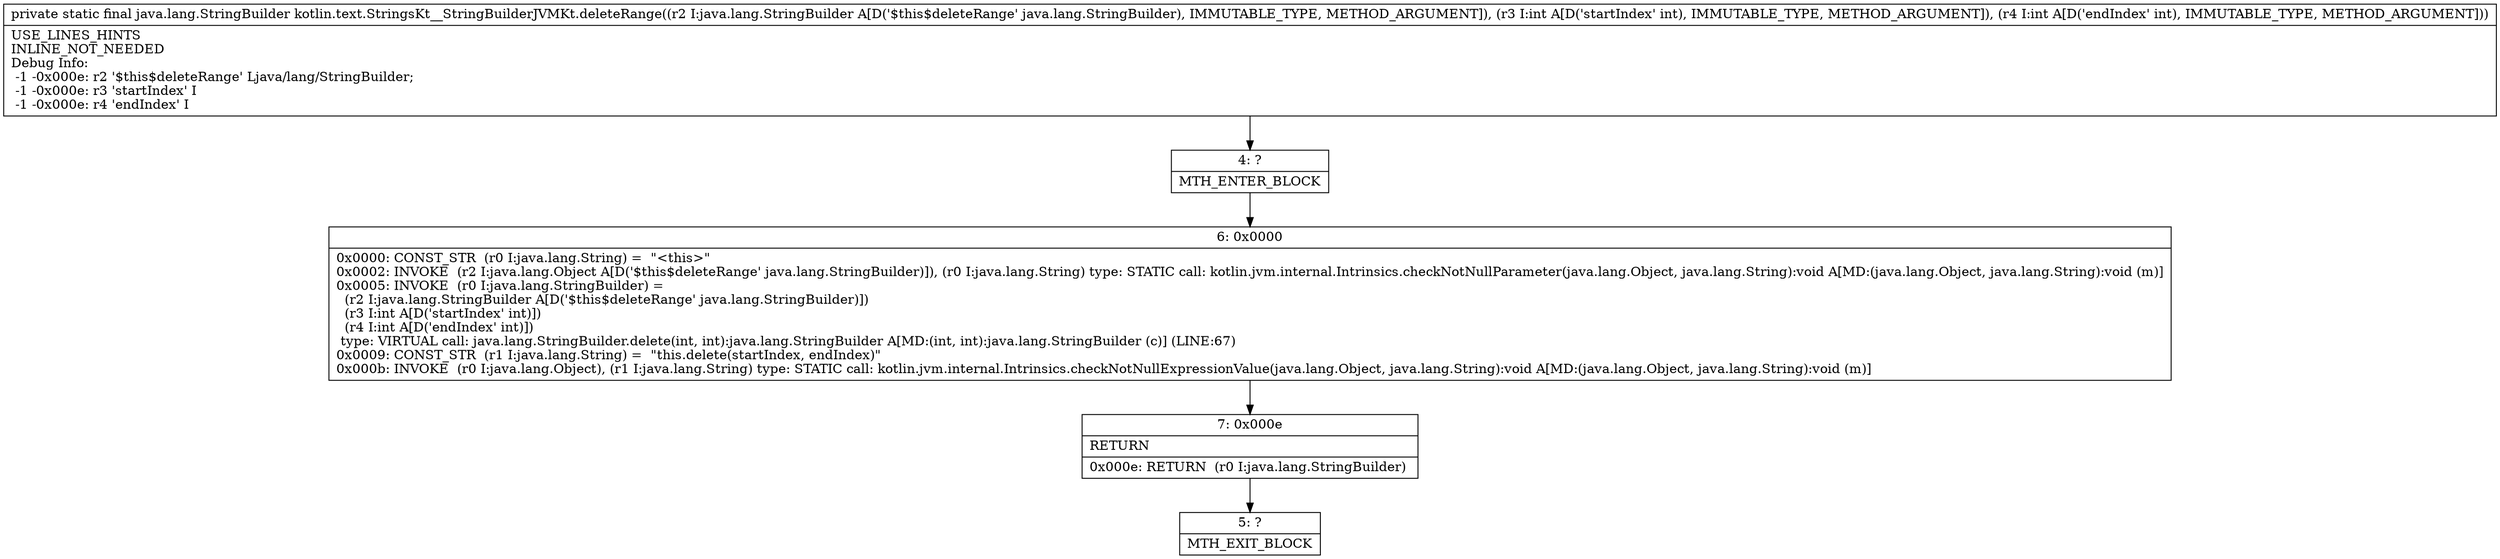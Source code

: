 digraph "CFG forkotlin.text.StringsKt__StringBuilderJVMKt.deleteRange(Ljava\/lang\/StringBuilder;II)Ljava\/lang\/StringBuilder;" {
Node_4 [shape=record,label="{4\:\ ?|MTH_ENTER_BLOCK\l}"];
Node_6 [shape=record,label="{6\:\ 0x0000|0x0000: CONST_STR  (r0 I:java.lang.String) =  \"\<this\>\" \l0x0002: INVOKE  (r2 I:java.lang.Object A[D('$this$deleteRange' java.lang.StringBuilder)]), (r0 I:java.lang.String) type: STATIC call: kotlin.jvm.internal.Intrinsics.checkNotNullParameter(java.lang.Object, java.lang.String):void A[MD:(java.lang.Object, java.lang.String):void (m)]\l0x0005: INVOKE  (r0 I:java.lang.StringBuilder) = \l  (r2 I:java.lang.StringBuilder A[D('$this$deleteRange' java.lang.StringBuilder)])\l  (r3 I:int A[D('startIndex' int)])\l  (r4 I:int A[D('endIndex' int)])\l type: VIRTUAL call: java.lang.StringBuilder.delete(int, int):java.lang.StringBuilder A[MD:(int, int):java.lang.StringBuilder (c)] (LINE:67)\l0x0009: CONST_STR  (r1 I:java.lang.String) =  \"this.delete(startIndex, endIndex)\" \l0x000b: INVOKE  (r0 I:java.lang.Object), (r1 I:java.lang.String) type: STATIC call: kotlin.jvm.internal.Intrinsics.checkNotNullExpressionValue(java.lang.Object, java.lang.String):void A[MD:(java.lang.Object, java.lang.String):void (m)]\l}"];
Node_7 [shape=record,label="{7\:\ 0x000e|RETURN\l|0x000e: RETURN  (r0 I:java.lang.StringBuilder) \l}"];
Node_5 [shape=record,label="{5\:\ ?|MTH_EXIT_BLOCK\l}"];
MethodNode[shape=record,label="{private static final java.lang.StringBuilder kotlin.text.StringsKt__StringBuilderJVMKt.deleteRange((r2 I:java.lang.StringBuilder A[D('$this$deleteRange' java.lang.StringBuilder), IMMUTABLE_TYPE, METHOD_ARGUMENT]), (r3 I:int A[D('startIndex' int), IMMUTABLE_TYPE, METHOD_ARGUMENT]), (r4 I:int A[D('endIndex' int), IMMUTABLE_TYPE, METHOD_ARGUMENT]))  | USE_LINES_HINTS\lINLINE_NOT_NEEDED\lDebug Info:\l  \-1 \-0x000e: r2 '$this$deleteRange' Ljava\/lang\/StringBuilder;\l  \-1 \-0x000e: r3 'startIndex' I\l  \-1 \-0x000e: r4 'endIndex' I\l}"];
MethodNode -> Node_4;Node_4 -> Node_6;
Node_6 -> Node_7;
Node_7 -> Node_5;
}

